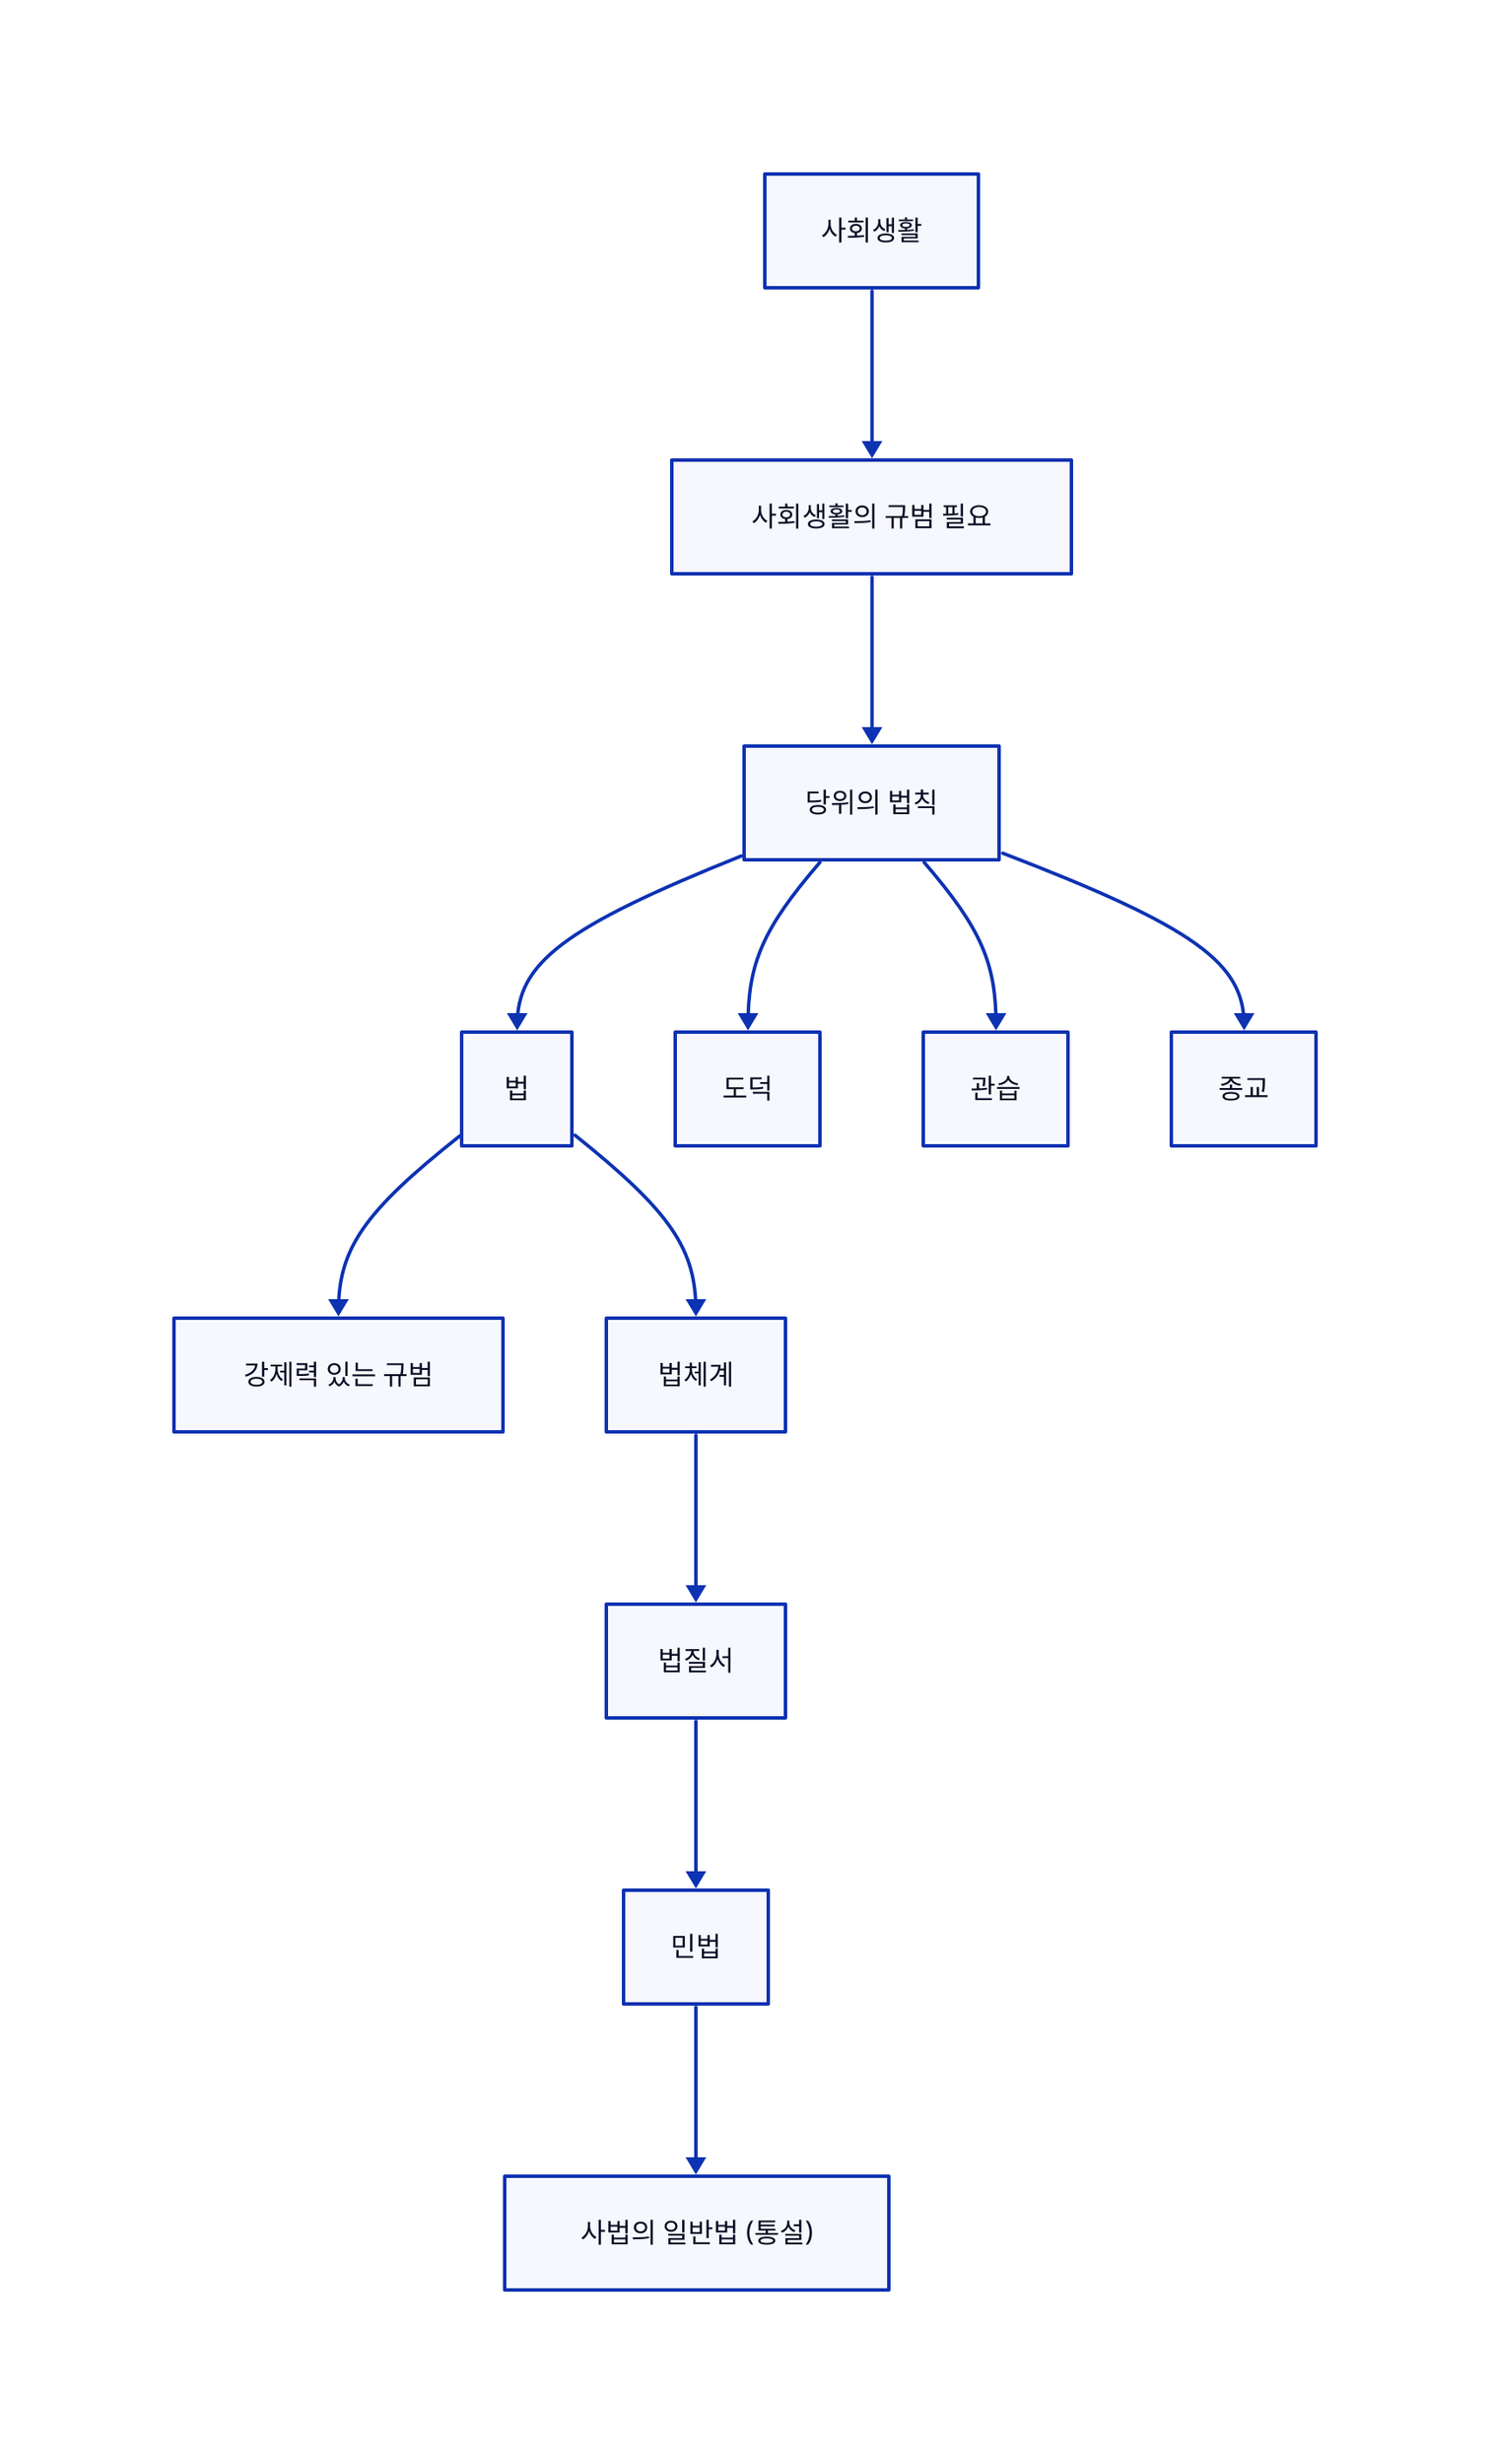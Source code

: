 # [1] 法秩序의 一般으로서의 民法.d2

direction: down

"사회생활" -> "사회생활의 규범 필요"
"사회생활의 규범 필요" -> "당위의 법칙"
"당위의 법칙" -> "법"
"당위의 법칙" -> "도덕"
"당위의 법칙" -> "관습"
"당위의 법칙" -> "종교"
"법" -> "강제력 있는 규범"
"법" -> "법체계"
"법체계" -> "법질서"
"법질서" -> "민법"
"민법" -> "사법의 일반법 (통설)"
